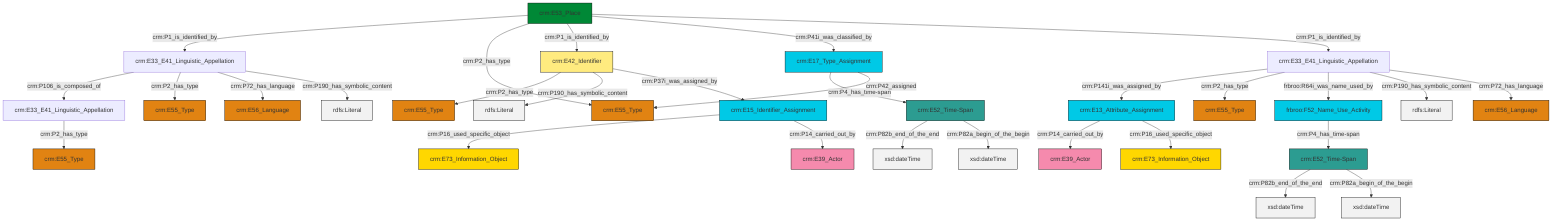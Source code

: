 graph TD
classDef Literal fill:#f2f2f2,stroke:#000000;
classDef CRM_Entity fill:#FFFFFF,stroke:#000000;
classDef Temporal_Entity fill:#00C9E6, stroke:#000000;
classDef Type fill:#E18312, stroke:#000000;
classDef Time-Span fill:#2C9C91, stroke:#000000;
classDef Appellation fill:#FFEB7F, stroke:#000000;
classDef Place fill:#008836, stroke:#000000;
classDef Persistent_Item fill:#B266B2, stroke:#000000;
classDef Conceptual_Object fill:#FFD700, stroke:#000000;
classDef Physical_Thing fill:#D2B48C, stroke:#000000;
classDef Actor fill:#f58aad, stroke:#000000;
classDef PC_Classes fill:#4ce600, stroke:#000000;
classDef Multi fill:#cccccc,stroke:#000000;

0["frbroo:F52_Name_Use_Activity"]:::Temporal_Entity -->|crm:P4_has_time-span| 1["crm:E52_Time-Span"]:::Time-Span
2["crm:E53_Place"]:::Place -->|crm:P1_is_identified_by| 3["crm:E33_E41_Linguistic_Appellation"]:::Default
4["crm:E17_Type_Assignment"]:::Temporal_Entity -->|crm:P4_has_time-span| 5["crm:E52_Time-Span"]:::Time-Span
2["crm:E53_Place"]:::Place -->|crm:P2_has_type| 6["crm:E55_Type"]:::Type
7["crm:E15_Identifier_Assignment"]:::Temporal_Entity -->|crm:P16_used_specific_object| 8["crm:E73_Information_Object"]:::Conceptual_Object
12["crm:E33_E41_Linguistic_Appellation"]:::Default -->|crm:P141i_was_assigned_by| 13["crm:E13_Attribute_Assignment"]:::Temporal_Entity
14["crm:E42_Identifier"]:::Appellation -->|crm:P2_has_type| 15["crm:E55_Type"]:::Type
3["crm:E33_E41_Linguistic_Appellation"]:::Default -->|crm:P106_is_composed_of| 9["crm:E33_E41_Linguistic_Appellation"]:::Default
9["crm:E33_E41_Linguistic_Appellation"]:::Default -->|crm:P2_has_type| 19["crm:E55_Type"]:::Type
2["crm:E53_Place"]:::Place -->|crm:P1_is_identified_by| 14["crm:E42_Identifier"]:::Appellation
13["crm:E13_Attribute_Assignment"]:::Temporal_Entity -->|crm:P14_carried_out_by| 23["crm:E39_Actor"]:::Actor
14["crm:E42_Identifier"]:::Appellation -->|crm:P190_has_symbolic_content| 31[rdfs:Literal]:::Literal
4["crm:E17_Type_Assignment"]:::Temporal_Entity -->|crm:P42_assigned| 6["crm:E55_Type"]:::Type
2["crm:E53_Place"]:::Place -->|crm:P41i_was_classified_by| 4["crm:E17_Type_Assignment"]:::Temporal_Entity
12["crm:E33_E41_Linguistic_Appellation"]:::Default -->|crm:P2_has_type| 20["crm:E55_Type"]:::Type
5["crm:E52_Time-Span"]:::Time-Span -->|crm:P82b_end_of_the_end| 36[xsd:dateTime]:::Literal
1["crm:E52_Time-Span"]:::Time-Span -->|crm:P82b_end_of_the_end| 37[xsd:dateTime]:::Literal
3["crm:E33_E41_Linguistic_Appellation"]:::Default -->|crm:P2_has_type| 16["crm:E55_Type"]:::Type
12["crm:E33_E41_Linguistic_Appellation"]:::Default -->|frbroo:R64i_was_name_used_by| 0["frbroo:F52_Name_Use_Activity"]:::Temporal_Entity
7["crm:E15_Identifier_Assignment"]:::Temporal_Entity -->|crm:P14_carried_out_by| 27["crm:E39_Actor"]:::Actor
13["crm:E13_Attribute_Assignment"]:::Temporal_Entity -->|crm:P16_used_specific_object| 24["crm:E73_Information_Object"]:::Conceptual_Object
2["crm:E53_Place"]:::Place -->|crm:P1_is_identified_by| 12["crm:E33_E41_Linguistic_Appellation"]:::Default
3["crm:E33_E41_Linguistic_Appellation"]:::Default -->|crm:P72_has_language| 42["crm:E56_Language"]:::Type
12["crm:E33_E41_Linguistic_Appellation"]:::Default -->|crm:P190_has_symbolic_content| 46[rdfs:Literal]:::Literal
3["crm:E33_E41_Linguistic_Appellation"]:::Default -->|crm:P190_has_symbolic_content| 47[rdfs:Literal]:::Literal
5["crm:E52_Time-Span"]:::Time-Span -->|crm:P82a_begin_of_the_begin| 48[xsd:dateTime]:::Literal
1["crm:E52_Time-Span"]:::Time-Span -->|crm:P82a_begin_of_the_begin| 51[xsd:dateTime]:::Literal
12["crm:E33_E41_Linguistic_Appellation"]:::Default -->|crm:P72_has_language| 38["crm:E56_Language"]:::Type
14["crm:E42_Identifier"]:::Appellation -->|crm:P37i_was_assigned_by| 7["crm:E15_Identifier_Assignment"]:::Temporal_Entity